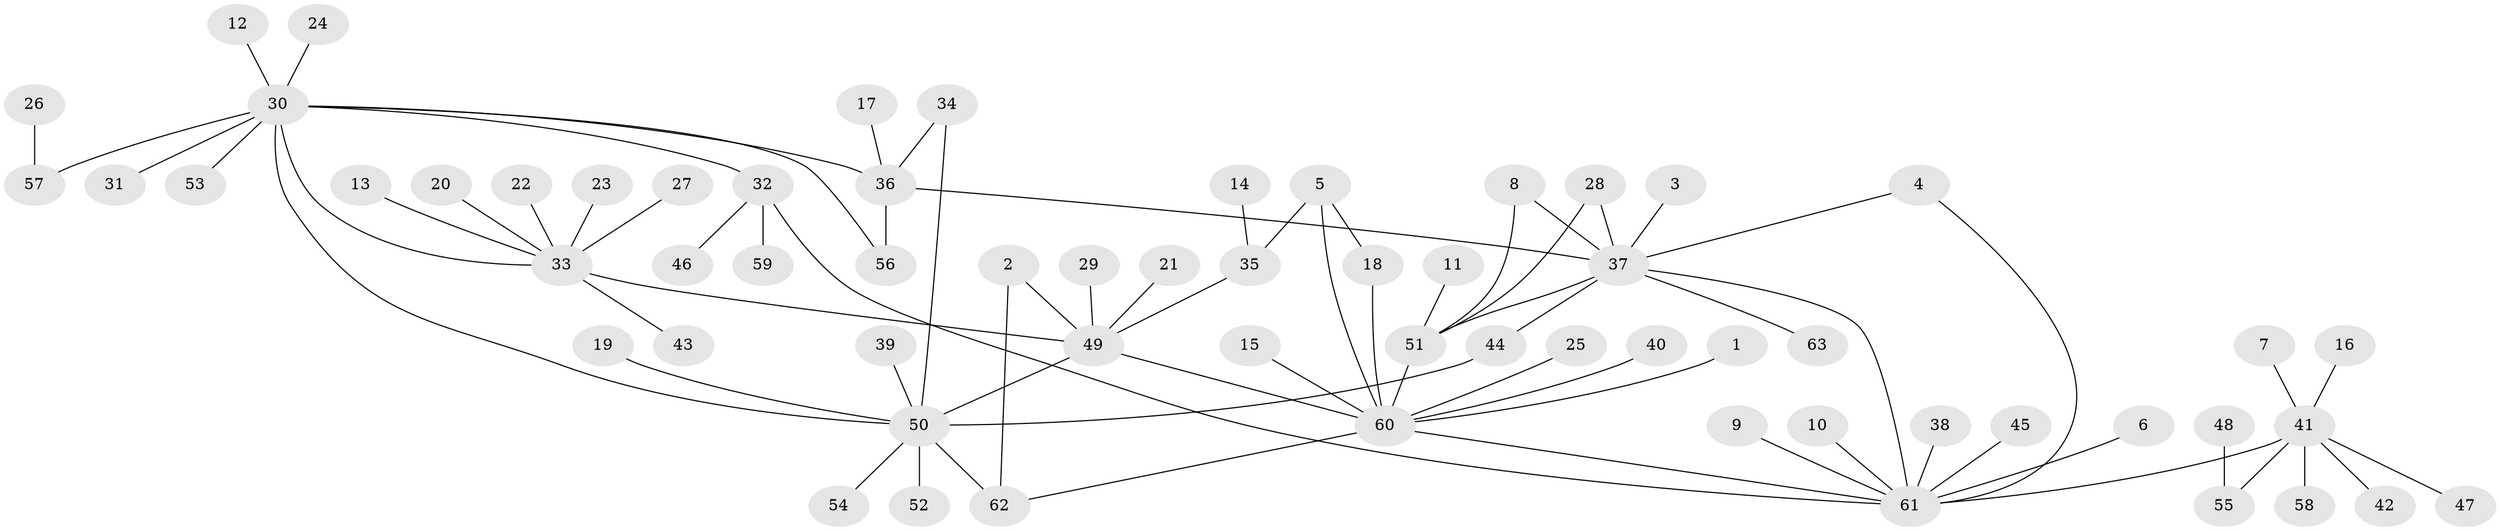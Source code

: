 // original degree distribution, {8: 0.016, 12: 0.024, 1: 0.584, 4: 0.064, 3: 0.096, 6: 0.016, 9: 0.024, 2: 0.176}
// Generated by graph-tools (version 1.1) at 2025/49/03/09/25 03:49:45]
// undirected, 63 vertices, 76 edges
graph export_dot {
graph [start="1"]
  node [color=gray90,style=filled];
  1;
  2;
  3;
  4;
  5;
  6;
  7;
  8;
  9;
  10;
  11;
  12;
  13;
  14;
  15;
  16;
  17;
  18;
  19;
  20;
  21;
  22;
  23;
  24;
  25;
  26;
  27;
  28;
  29;
  30;
  31;
  32;
  33;
  34;
  35;
  36;
  37;
  38;
  39;
  40;
  41;
  42;
  43;
  44;
  45;
  46;
  47;
  48;
  49;
  50;
  51;
  52;
  53;
  54;
  55;
  56;
  57;
  58;
  59;
  60;
  61;
  62;
  63;
  1 -- 60 [weight=1.0];
  2 -- 49 [weight=1.0];
  2 -- 62 [weight=1.0];
  3 -- 37 [weight=1.0];
  4 -- 37 [weight=1.0];
  4 -- 61 [weight=1.0];
  5 -- 18 [weight=1.0];
  5 -- 35 [weight=1.0];
  5 -- 60 [weight=1.0];
  6 -- 61 [weight=1.0];
  7 -- 41 [weight=1.0];
  8 -- 37 [weight=1.0];
  8 -- 51 [weight=1.0];
  9 -- 61 [weight=1.0];
  10 -- 61 [weight=1.0];
  11 -- 51 [weight=1.0];
  12 -- 30 [weight=1.0];
  13 -- 33 [weight=1.0];
  14 -- 35 [weight=1.0];
  15 -- 60 [weight=1.0];
  16 -- 41 [weight=1.0];
  17 -- 36 [weight=1.0];
  18 -- 60 [weight=1.0];
  19 -- 50 [weight=1.0];
  20 -- 33 [weight=1.0];
  21 -- 49 [weight=1.0];
  22 -- 33 [weight=1.0];
  23 -- 33 [weight=1.0];
  24 -- 30 [weight=1.0];
  25 -- 60 [weight=1.0];
  26 -- 57 [weight=1.0];
  27 -- 33 [weight=1.0];
  28 -- 37 [weight=1.0];
  28 -- 51 [weight=1.0];
  29 -- 49 [weight=1.0];
  30 -- 31 [weight=1.0];
  30 -- 32 [weight=1.0];
  30 -- 33 [weight=1.0];
  30 -- 36 [weight=1.0];
  30 -- 50 [weight=1.0];
  30 -- 53 [weight=1.0];
  30 -- 56 [weight=1.0];
  30 -- 57 [weight=1.0];
  32 -- 46 [weight=1.0];
  32 -- 59 [weight=1.0];
  32 -- 61 [weight=1.0];
  33 -- 43 [weight=1.0];
  33 -- 49 [weight=1.0];
  34 -- 36 [weight=1.0];
  34 -- 50 [weight=1.0];
  35 -- 49 [weight=1.0];
  36 -- 37 [weight=1.0];
  36 -- 56 [weight=1.0];
  37 -- 44 [weight=1.0];
  37 -- 51 [weight=1.0];
  37 -- 61 [weight=1.0];
  37 -- 63 [weight=1.0];
  38 -- 61 [weight=1.0];
  39 -- 50 [weight=1.0];
  40 -- 60 [weight=1.0];
  41 -- 42 [weight=1.0];
  41 -- 47 [weight=1.0];
  41 -- 55 [weight=1.0];
  41 -- 58 [weight=1.0];
  41 -- 61 [weight=1.0];
  44 -- 50 [weight=1.0];
  45 -- 61 [weight=1.0];
  48 -- 55 [weight=1.0];
  49 -- 50 [weight=1.0];
  49 -- 60 [weight=1.0];
  50 -- 52 [weight=1.0];
  50 -- 54 [weight=1.0];
  50 -- 62 [weight=1.0];
  51 -- 60 [weight=1.0];
  60 -- 61 [weight=1.0];
  60 -- 62 [weight=1.0];
}
